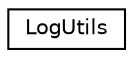 digraph "Graphical Class Hierarchy"
{
 // LATEX_PDF_SIZE
  edge [fontname="Helvetica",fontsize="10",labelfontname="Helvetica",labelfontsize="10"];
  node [fontname="Helvetica",fontsize="10",shape=record];
  rankdir="LR";
  Node0 [label="LogUtils",height=0.2,width=0.4,color="black", fillcolor="white", style="filled",URL="$classLogUtils.html",tooltip="A class for logging utilities."];
}
